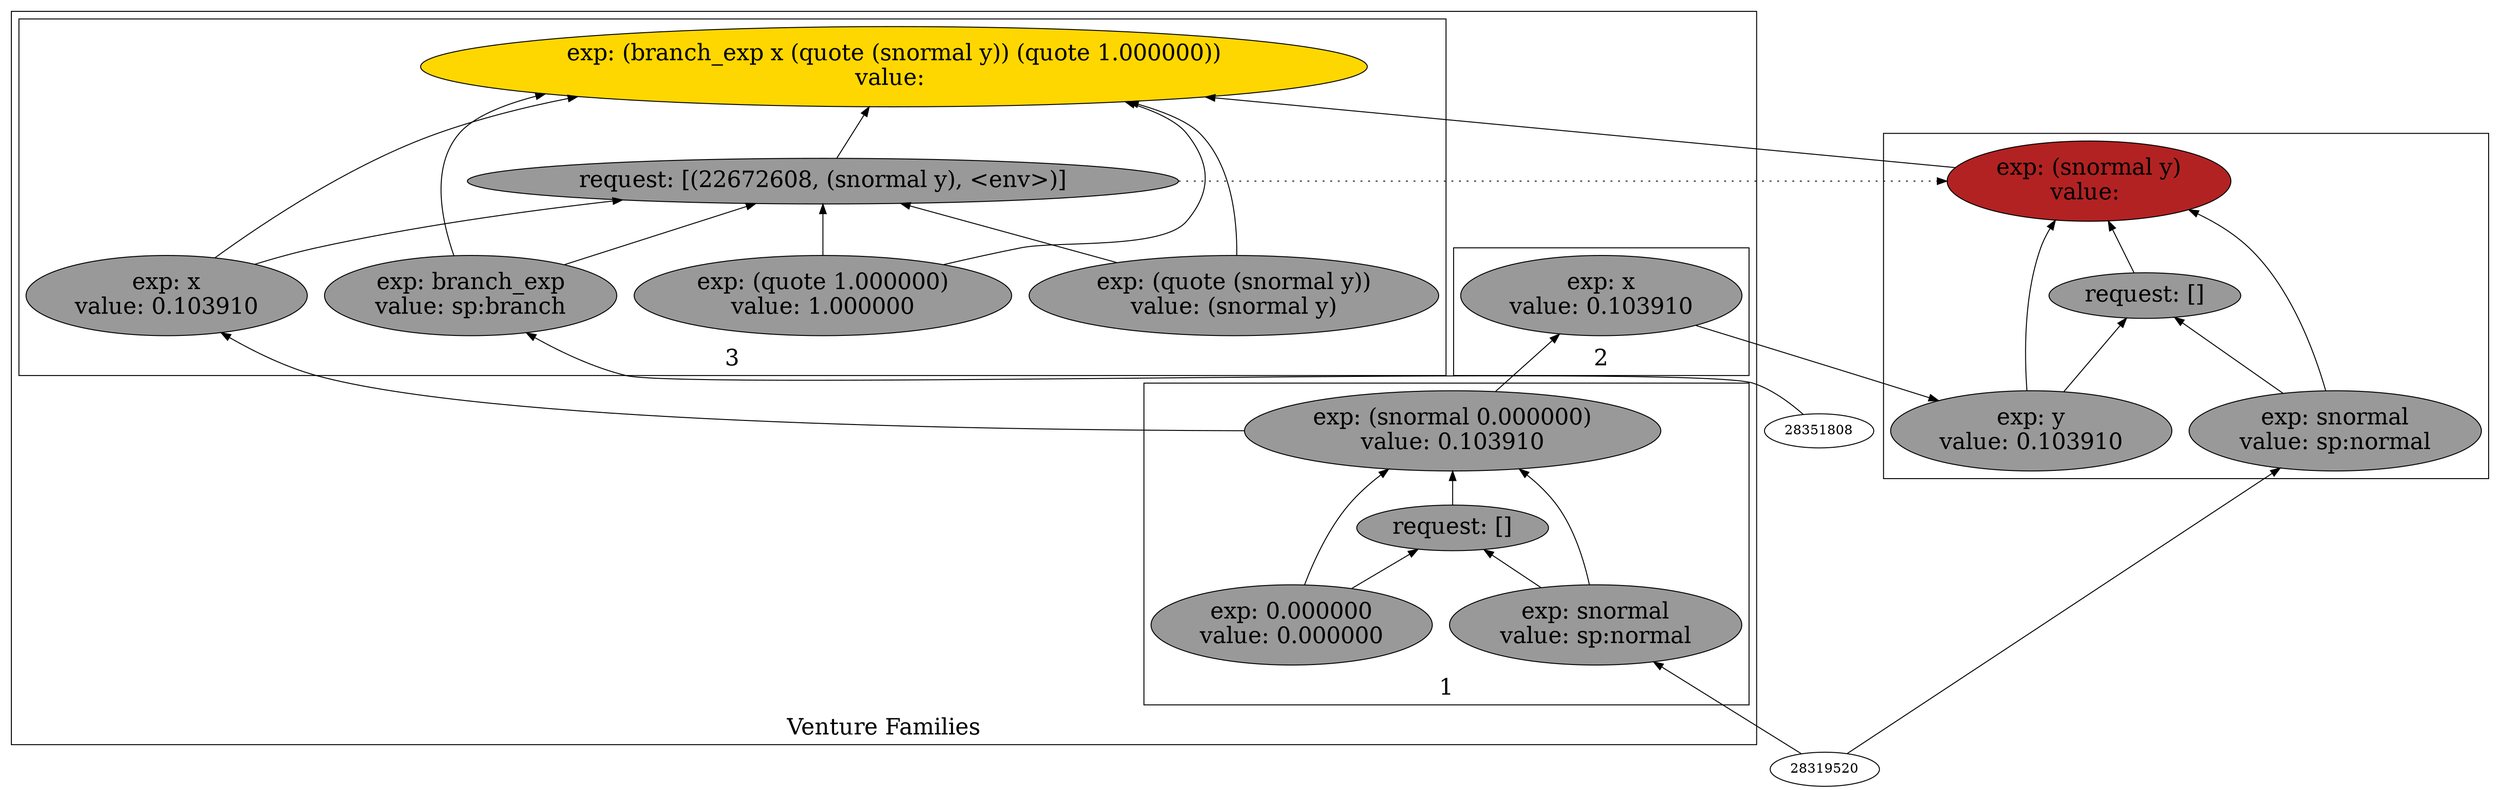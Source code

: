 digraph {
rankdir=BT
fontsize=24
subgraph cluster1 {
label="Venture Families"
subgraph cluster2 {
label="1"
"26590768"["fillcolor"="grey60" "fontsize"="24" "label"="exp: (snormal 0.000000)\nvalue: 0.103910" "shape"="ellipse" "style"="filled" ]
"26703216"["fillcolor"="grey60" "fontsize"="24" "label"="request: []" "shape"="ellipse" "style"="filled" ]
"25892272"["fillcolor"="grey60" "fontsize"="24" "label"="exp: snormal\nvalue: sp:normal" "shape"="ellipse" "style"="filled" ]
"26355216"["fillcolor"="grey60" "fontsize"="24" "label"="exp: 0.000000\nvalue: 0.000000" "shape"="ellipse" "style"="filled" ]
}

subgraph cluster3 {
label="2"
"21773440"["fillcolor"="grey60" "fontsize"="24" "label"="exp: x\nvalue: 0.103910" "shape"="ellipse" "style"="filled" ]
}

subgraph cluster4 {
label="3"
"23285904"["fillcolor"="gold" "fontsize"="24" "label"="exp: (branch_exp x (quote (snormal y)) (quote 1.000000))\nvalue: " "shape"="ellipse" "style"="filled" ]
"22672608"["fillcolor"="grey60" "fontsize"="24" "label"="request: [(22672608, (snormal y), <env>)]" "shape"="ellipse" "style"="filled" ]
"23627488"["fillcolor"="grey60" "fontsize"="24" "label"="exp: branch_exp\nvalue: sp:branch" "shape"="ellipse" "style"="filled" ]
"21574256"["fillcolor"="grey60" "fontsize"="24" "label"="exp: x\nvalue: 0.103910" "shape"="ellipse" "style"="filled" ]
"21801008"["fillcolor"="grey60" "fontsize"="24" "label"="exp: (quote (snormal y))\nvalue: (snormal y)" "shape"="ellipse" "style"="filled" ]
"21564608"["fillcolor"="grey60" "fontsize"="24" "label"="exp: (quote 1.000000)\nvalue: 1.000000" "shape"="ellipse" "style"="filled" ]
}

}

subgraph cluster5 {
label=""
"21586576"["fillcolor"="firebrick" "fontsize"="24" "label"="exp: (snormal y)\nvalue: " "shape"="ellipse" "style"="filled" ]
"21407376"["fillcolor"="grey60" "fontsize"="24" "label"="request: []" "shape"="ellipse" "style"="filled" ]
"24603856"["fillcolor"="grey60" "fontsize"="24" "label"="exp: snormal\nvalue: sp:normal" "shape"="ellipse" "style"="filled" ]
"22735856"["fillcolor"="grey60" "fontsize"="24" "label"="exp: y\nvalue: 0.103910" "shape"="ellipse" "style"="filled" ]
}

"24603856" -> "21586576"["arrowhead"="normal" "color"="black" "constraint"="true" "style"="solid" ]
"24603856" -> "21407376"["arrowhead"="normal" "color"="black" "constraint"="true" "style"="solid" ]
"28319520" -> "24603856"["arrowhead"="normal" "color"="black" "constraint"="true" "style"="solid" ]
"22735856" -> "21586576"["arrowhead"="normal" "color"="black" "constraint"="true" "style"="solid" ]
"22735856" -> "21407376"["arrowhead"="normal" "color"="black" "constraint"="true" "style"="solid" ]
"21773440" -> "22735856"["arrowhead"="normal" "color"="black" "constraint"="true" "style"="solid" ]
"21407376" -> "21586576"["arrowhead"="normal" "color"="black" "constraint"="true" "style"="solid" ]
"26590768" -> "21773440"["arrowhead"="normal" "color"="black" "constraint"="true" "style"="solid" ]
"23627488" -> "23285904"["arrowhead"="normal" "color"="black" "constraint"="true" "style"="solid" ]
"23627488" -> "22672608"["arrowhead"="normal" "color"="black" "constraint"="true" "style"="solid" ]
"28351808" -> "23627488"["arrowhead"="normal" "color"="black" "constraint"="true" "style"="solid" ]
"21574256" -> "23285904"["arrowhead"="normal" "color"="black" "constraint"="true" "style"="solid" ]
"21574256" -> "22672608"["arrowhead"="normal" "color"="black" "constraint"="true" "style"="solid" ]
"26590768" -> "21574256"["arrowhead"="normal" "color"="black" "constraint"="true" "style"="solid" ]
"21801008" -> "23285904"["arrowhead"="normal" "color"="black" "constraint"="true" "style"="solid" ]
"21801008" -> "22672608"["arrowhead"="normal" "color"="black" "constraint"="true" "style"="solid" ]
"21564608" -> "23285904"["arrowhead"="normal" "color"="black" "constraint"="true" "style"="solid" ]
"21564608" -> "22672608"["arrowhead"="normal" "color"="black" "constraint"="true" "style"="solid" ]
"22672608" -> "23285904"["arrowhead"="normal" "color"="black" "constraint"="true" "style"="solid" ]
"21586576" -> "23285904"["arrowhead"="normal" "color"="black" "constraint"="true" "style"="solid" ]
"22672608" -> "21586576"["arrowhead"="normal" "color"="black" "constraint"="false" "style"="dotted" ]
"25892272" -> "26590768"["arrowhead"="normal" "color"="black" "constraint"="true" "style"="solid" ]
"25892272" -> "26703216"["arrowhead"="normal" "color"="black" "constraint"="true" "style"="solid" ]
"28319520" -> "25892272"["arrowhead"="normal" "color"="black" "constraint"="true" "style"="solid" ]
"26355216" -> "26590768"["arrowhead"="normal" "color"="black" "constraint"="true" "style"="solid" ]
"26355216" -> "26703216"["arrowhead"="normal" "color"="black" "constraint"="true" "style"="solid" ]
"26703216" -> "26590768"["arrowhead"="normal" "color"="black" "constraint"="true" "style"="solid" ]

}